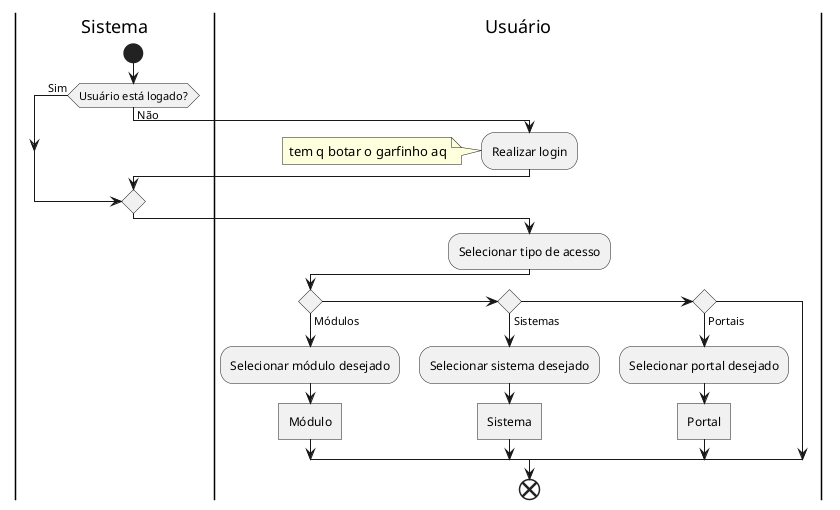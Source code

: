 @startuml modulos sistemas e portais

|Sistema|
start
if (Usuário está logado?) then (Não) 
|Usuário|
:Realizar login;
note left: tem q botar o garfinho aq
else (Sim)
endif 

:Selecionar tipo de acesso;
if () then (Módulos)
:Selecionar módulo desejado;
:Módulo]
else if () then (Sistemas)
:Selecionar sistema desejado;
:Sistema]
else if () then (Portais)
:Selecionar portal desejado;
:Portal]
endif 

end